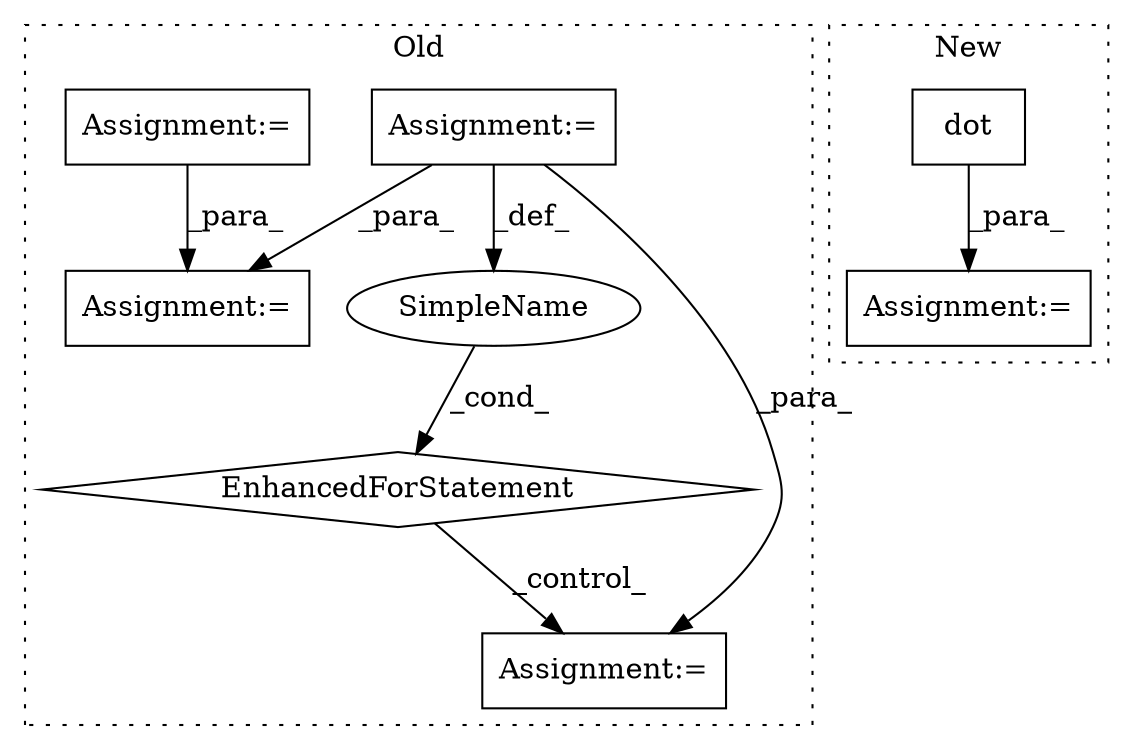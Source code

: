 digraph G {
subgraph cluster0 {
1 [label="EnhancedForStatement" a="70" s="507,578" l="53,2" shape="diamond"];
3 [label="Assignment:=" a="7" s="312" l="1" shape="box"];
4 [label="Assignment:=" a="7" s="633" l="2" shape="box"];
5 [label="SimpleName" a="42" s="564" l="1" shape="ellipse"];
7 [label="Assignment:=" a="7" s="888" l="1" shape="box"];
8 [label="Assignment:=" a="7" s="415" l="1" shape="box"];
label = "Old";
style="dotted";
}
subgraph cluster1 {
2 [label="dot" a="32" s="677,699" l="4,1" shape="box"];
6 [label="Assignment:=" a="7" s="667" l="1" shape="box"];
label = "New";
style="dotted";
}
1 -> 4 [label="_control_"];
2 -> 6 [label="_para_"];
3 -> 7 [label="_para_"];
3 -> 4 [label="_para_"];
3 -> 5 [label="_def_"];
5 -> 1 [label="_cond_"];
8 -> 7 [label="_para_"];
}